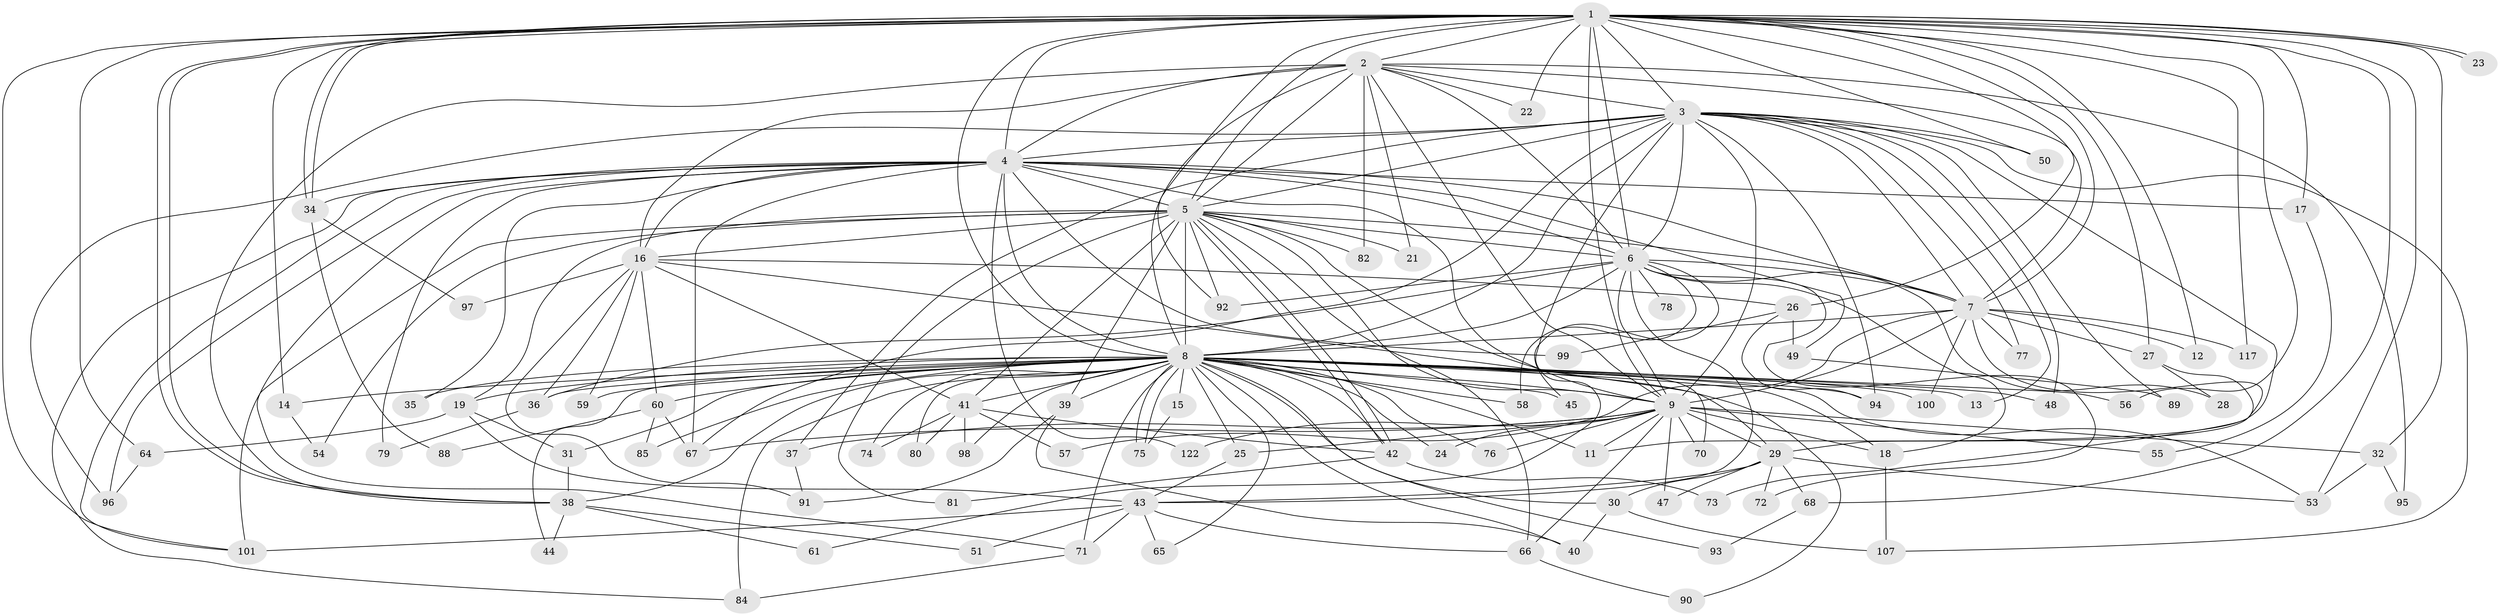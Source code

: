// original degree distribution, {30: 0.007518796992481203, 17: 0.007518796992481203, 21: 0.007518796992481203, 23: 0.007518796992481203, 25: 0.007518796992481203, 19: 0.007518796992481203, 16: 0.007518796992481203, 31: 0.007518796992481203, 24: 0.007518796992481203, 29: 0.007518796992481203, 3: 0.20300751879699247, 2: 0.5488721804511278, 9: 0.007518796992481203, 4: 0.08270676691729323, 5: 0.045112781954887216, 8: 0.022556390977443608, 7: 0.007518796992481203, 6: 0.007518796992481203}
// Generated by graph-tools (version 1.1) at 2025/17/03/04/25 18:17:54]
// undirected, 93 vertices, 232 edges
graph export_dot {
graph [start="1"]
  node [color=gray90,style=filled];
  1;
  2;
  3;
  4;
  5 [super="+46"];
  6 [super="+69+33"];
  7;
  8 [super="+10+86"];
  9;
  11;
  12;
  13;
  14;
  15 [super="+103"];
  16 [super="+20+102"];
  17;
  18;
  19;
  21;
  22;
  23;
  24;
  25;
  26;
  27;
  28;
  29 [super="+113+52"];
  30;
  31;
  32;
  34 [super="+105"];
  35;
  36 [super="+115"];
  37;
  38 [super="+111+120"];
  39;
  40 [super="+104"];
  41 [super="+126"];
  42 [super="+62+87"];
  43 [super="+63"];
  44;
  45;
  47 [super="+106"];
  48;
  49;
  50;
  51;
  53 [super="+130"];
  54;
  55;
  56;
  57;
  58;
  59;
  60;
  61;
  64;
  65;
  66 [super="+118"];
  67 [super="+112+121"];
  68;
  70;
  71 [super="+124"];
  72;
  73;
  74;
  75;
  76;
  77;
  78;
  79;
  80;
  81;
  82;
  84 [super="+108"];
  85;
  88;
  89;
  90;
  91;
  92 [super="+109"];
  93;
  94 [super="+114"];
  95;
  96 [super="+128"];
  97;
  98;
  99;
  100;
  101 [super="+116"];
  107 [super="+127"];
  117;
  122;
  1 -- 2;
  1 -- 3;
  1 -- 4;
  1 -- 5;
  1 -- 6;
  1 -- 7;
  1 -- 8 [weight=2];
  1 -- 9;
  1 -- 12;
  1 -- 14;
  1 -- 17;
  1 -- 22;
  1 -- 23;
  1 -- 23;
  1 -- 26;
  1 -- 27;
  1 -- 32;
  1 -- 34;
  1 -- 34;
  1 -- 38;
  1 -- 38;
  1 -- 50;
  1 -- 53;
  1 -- 56;
  1 -- 64;
  1 -- 68;
  1 -- 92;
  1 -- 101;
  1 -- 117;
  2 -- 3;
  2 -- 4;
  2 -- 5;
  2 -- 6;
  2 -- 7;
  2 -- 8 [weight=3];
  2 -- 9;
  2 -- 16 [weight=2];
  2 -- 21;
  2 -- 22;
  2 -- 82;
  2 -- 95;
  2 -- 38;
  3 -- 4;
  3 -- 5;
  3 -- 6;
  3 -- 7;
  3 -- 8 [weight=2];
  3 -- 9;
  3 -- 11;
  3 -- 13;
  3 -- 37;
  3 -- 48;
  3 -- 50;
  3 -- 61;
  3 -- 67;
  3 -- 77;
  3 -- 89;
  3 -- 94;
  3 -- 96;
  3 -- 107;
  4 -- 5;
  4 -- 6 [weight=2];
  4 -- 7;
  4 -- 8 [weight=2];
  4 -- 9;
  4 -- 16;
  4 -- 17;
  4 -- 35;
  4 -- 49;
  4 -- 79;
  4 -- 99;
  4 -- 101;
  4 -- 122;
  4 -- 34;
  4 -- 96;
  4 -- 71;
  4 -- 67;
  4 -- 84;
  5 -- 6;
  5 -- 7;
  5 -- 8 [weight=3];
  5 -- 9;
  5 -- 19;
  5 -- 21;
  5 -- 39;
  5 -- 42;
  5 -- 42;
  5 -- 54;
  5 -- 66;
  5 -- 70;
  5 -- 81;
  5 -- 82;
  5 -- 101 [weight=2];
  5 -- 41;
  5 -- 92;
  5 -- 16;
  6 -- 7;
  6 -- 8 [weight=3];
  6 -- 9;
  6 -- 28;
  6 -- 36;
  6 -- 45;
  6 -- 58;
  6 -- 72;
  6 -- 78 [weight=2];
  6 -- 92;
  6 -- 18;
  6 -- 43;
  7 -- 8 [weight=2];
  7 -- 9;
  7 -- 12;
  7 -- 27;
  7 -- 57;
  7 -- 73;
  7 -- 77;
  7 -- 100;
  7 -- 117;
  8 -- 9 [weight=2];
  8 -- 13;
  8 -- 14;
  8 -- 18;
  8 -- 19;
  8 -- 25;
  8 -- 30 [weight=2];
  8 -- 31;
  8 -- 35;
  8 -- 44;
  8 -- 48;
  8 -- 56;
  8 -- 58;
  8 -- 74;
  8 -- 75;
  8 -- 75;
  8 -- 84;
  8 -- 90;
  8 -- 98;
  8 -- 100;
  8 -- 65;
  8 -- 11;
  8 -- 71;
  8 -- 76;
  8 -- 15;
  8 -- 80;
  8 -- 85;
  8 -- 24;
  8 -- 93;
  8 -- 94;
  8 -- 36;
  8 -- 39;
  8 -- 41;
  8 -- 45;
  8 -- 53;
  8 -- 59;
  8 -- 60;
  8 -- 40;
  8 -- 38;
  8 -- 42;
  9 -- 11;
  9 -- 18;
  9 -- 24;
  9 -- 25;
  9 -- 32;
  9 -- 37;
  9 -- 47;
  9 -- 55;
  9 -- 66;
  9 -- 67 [weight=2];
  9 -- 70;
  9 -- 76;
  9 -- 122;
  9 -- 29;
  14 -- 54;
  15 -- 75;
  16 -- 26;
  16 -- 29;
  16 -- 41;
  16 -- 59;
  16 -- 97;
  16 -- 36;
  16 -- 60;
  16 -- 91;
  17 -- 55;
  18 -- 107;
  19 -- 31;
  19 -- 43;
  19 -- 64;
  25 -- 43;
  26 -- 49;
  26 -- 99;
  26 -- 94;
  27 -- 28;
  27 -- 29;
  29 -- 47 [weight=2];
  29 -- 68;
  29 -- 72;
  29 -- 53;
  29 -- 43;
  29 -- 30;
  30 -- 40;
  30 -- 107;
  31 -- 38;
  32 -- 53;
  32 -- 95;
  34 -- 88;
  34 -- 97;
  36 -- 79;
  37 -- 91;
  38 -- 44;
  38 -- 51;
  38 -- 61;
  39 -- 40;
  39 -- 91;
  41 -- 57;
  41 -- 74;
  41 -- 80;
  41 -- 98;
  41 -- 42;
  42 -- 73;
  42 -- 81;
  43 -- 51;
  43 -- 65;
  43 -- 101;
  43 -- 71;
  43 -- 66;
  49 -- 89;
  60 -- 85;
  60 -- 88;
  60 -- 67;
  64 -- 96;
  66 -- 90;
  68 -- 93;
  71 -- 84;
}
